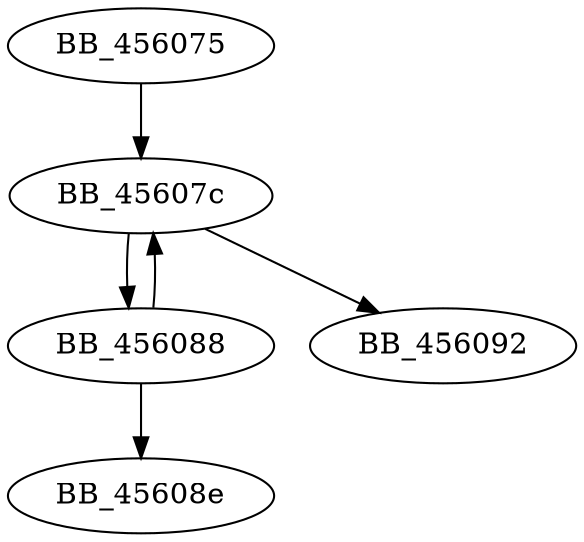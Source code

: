 DiGraph sub_456075{
BB_456075->BB_45607c
BB_45607c->BB_456088
BB_45607c->BB_456092
BB_456088->BB_45607c
BB_456088->BB_45608e
}
